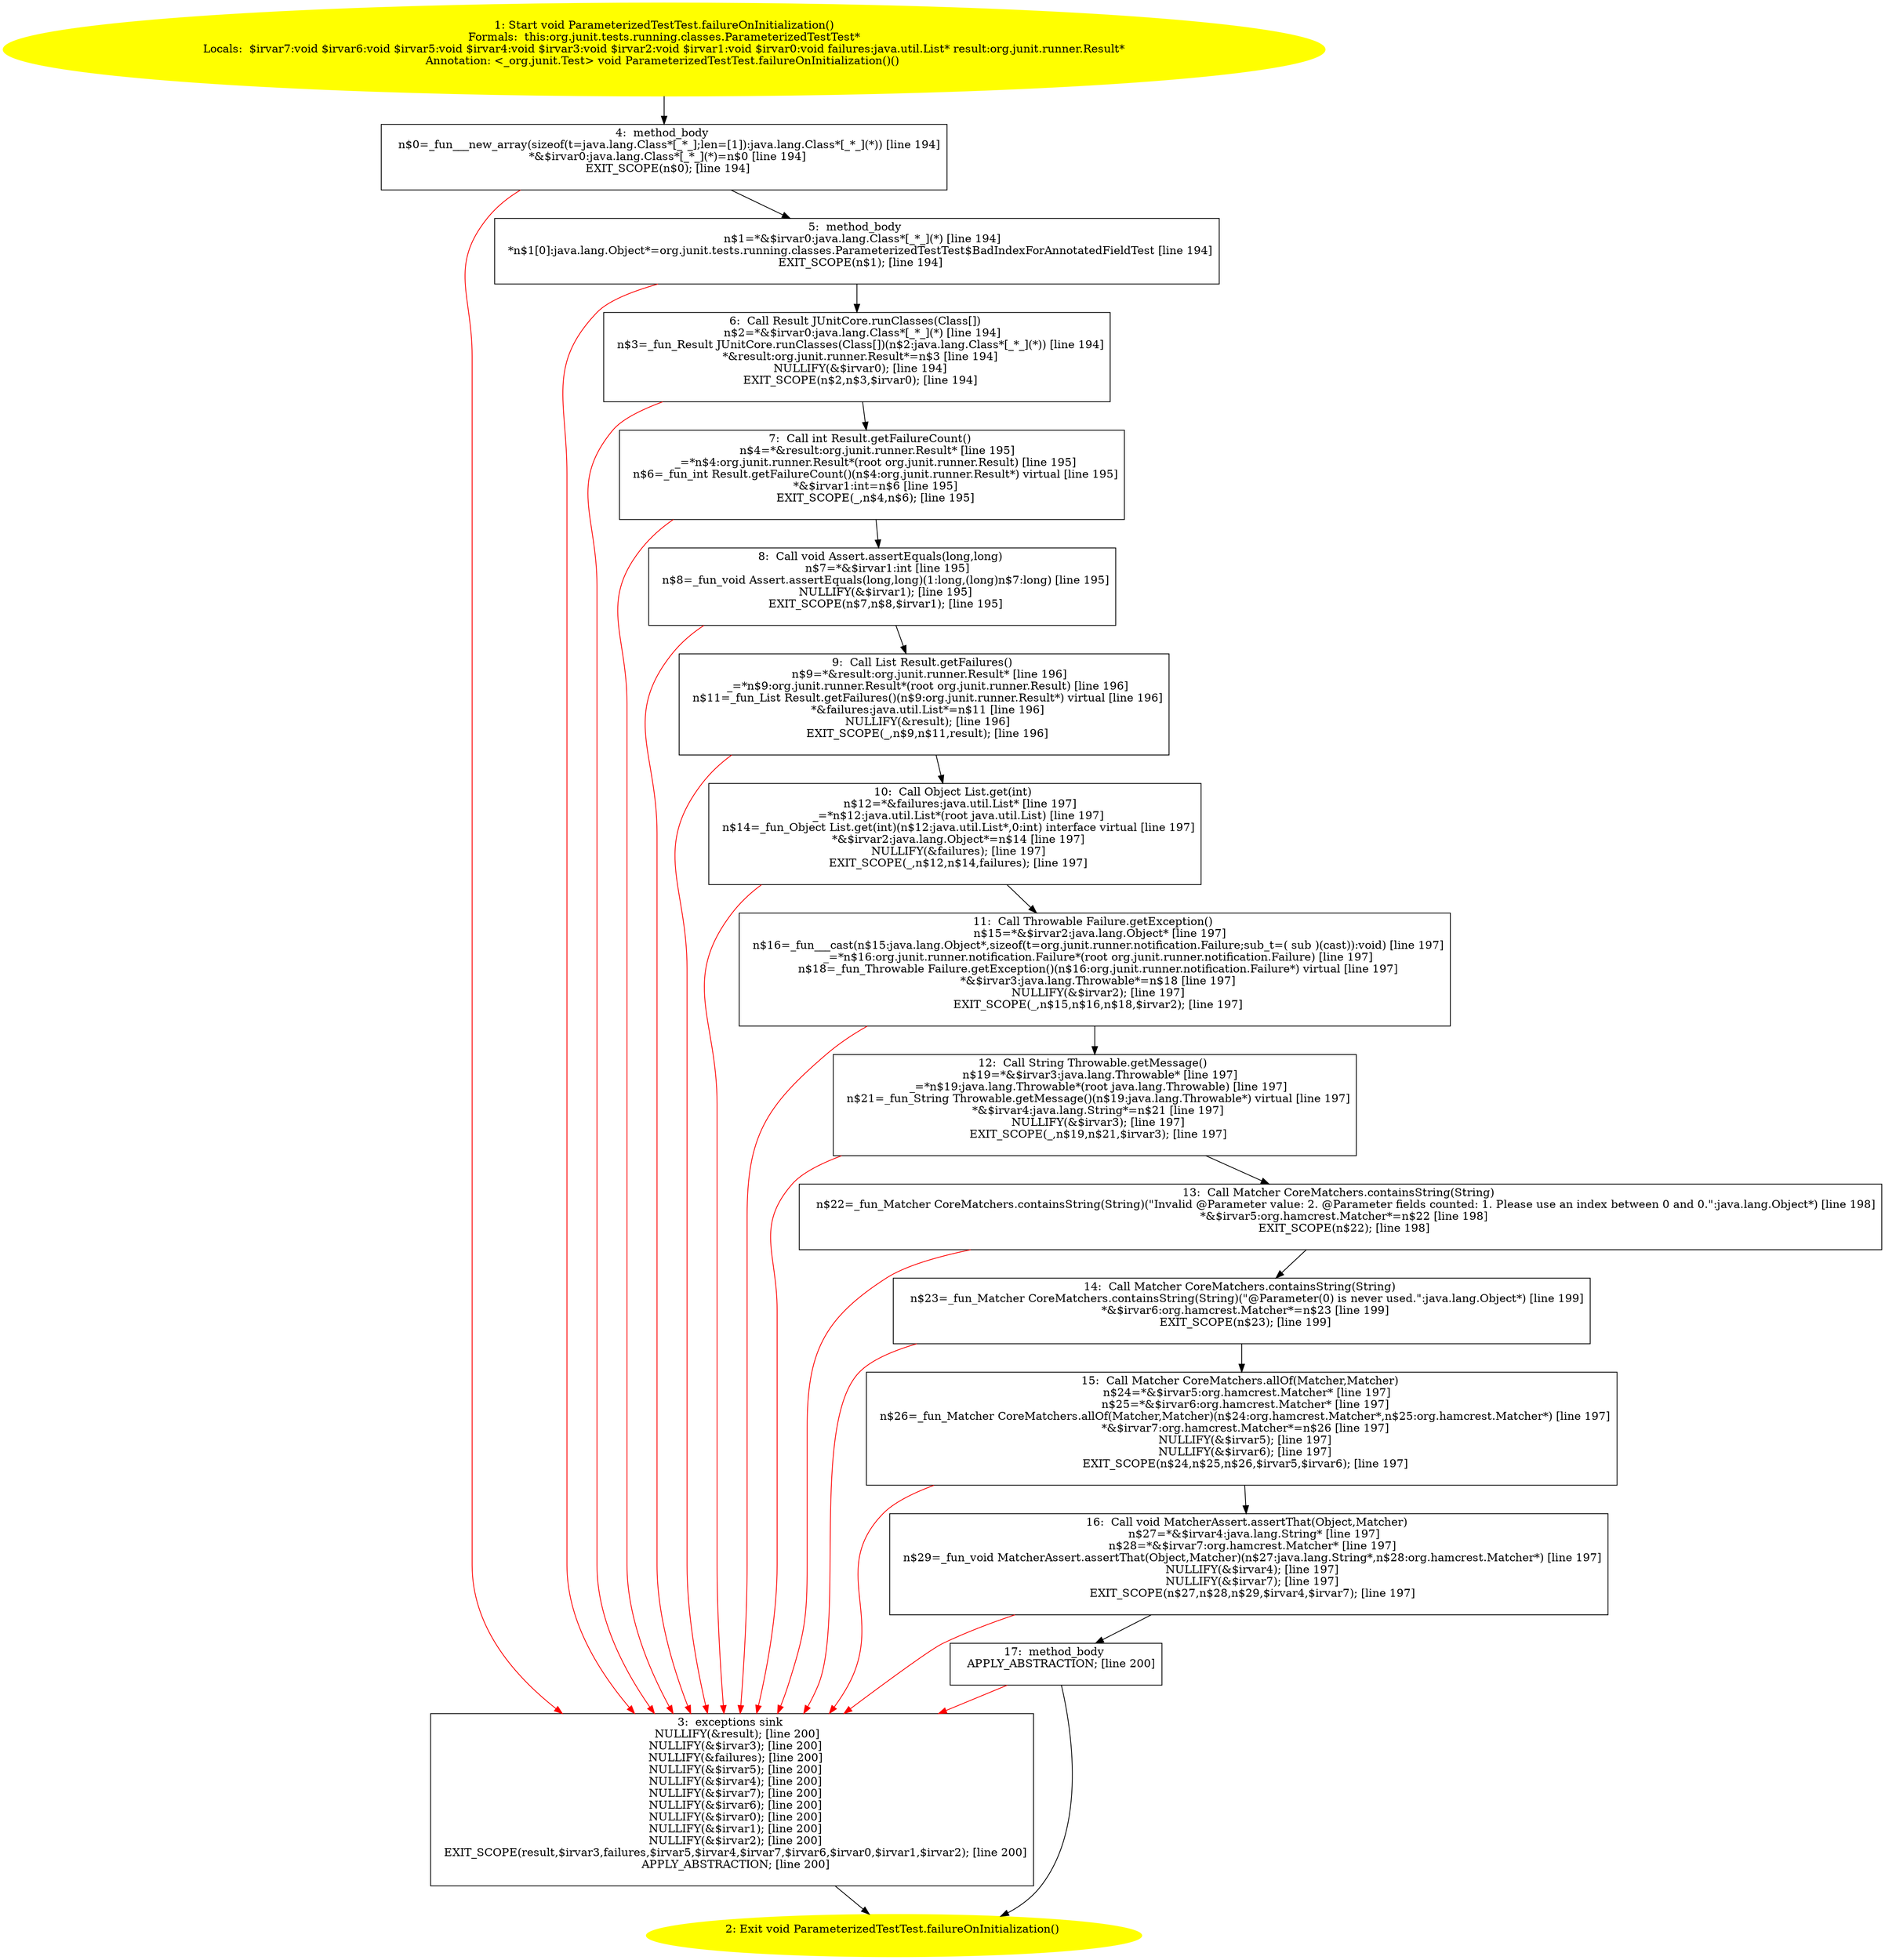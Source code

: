 /* @generated */
digraph cfg {
"org.junit.tests.running.classes.ParameterizedTestTest.failureOnInitialization():void.787a9606de8f715d36fe0aceeb30c685_1" [label="1: Start void ParameterizedTestTest.failureOnInitialization()\nFormals:  this:org.junit.tests.running.classes.ParameterizedTestTest*\nLocals:  $irvar7:void $irvar6:void $irvar5:void $irvar4:void $irvar3:void $irvar2:void $irvar1:void $irvar0:void failures:java.util.List* result:org.junit.runner.Result*\nAnnotation: <_org.junit.Test> void ParameterizedTestTest.failureOnInitialization()() \n  " color=yellow style=filled]
	

	 "org.junit.tests.running.classes.ParameterizedTestTest.failureOnInitialization():void.787a9606de8f715d36fe0aceeb30c685_1" -> "org.junit.tests.running.classes.ParameterizedTestTest.failureOnInitialization():void.787a9606de8f715d36fe0aceeb30c685_4" ;
"org.junit.tests.running.classes.ParameterizedTestTest.failureOnInitialization():void.787a9606de8f715d36fe0aceeb30c685_2" [label="2: Exit void ParameterizedTestTest.failureOnInitialization() \n  " color=yellow style=filled]
	

"org.junit.tests.running.classes.ParameterizedTestTest.failureOnInitialization():void.787a9606de8f715d36fe0aceeb30c685_3" [label="3:  exceptions sink \n   NULLIFY(&result); [line 200]\n  NULLIFY(&$irvar3); [line 200]\n  NULLIFY(&failures); [line 200]\n  NULLIFY(&$irvar5); [line 200]\n  NULLIFY(&$irvar4); [line 200]\n  NULLIFY(&$irvar7); [line 200]\n  NULLIFY(&$irvar6); [line 200]\n  NULLIFY(&$irvar0); [line 200]\n  NULLIFY(&$irvar1); [line 200]\n  NULLIFY(&$irvar2); [line 200]\n  EXIT_SCOPE(result,$irvar3,failures,$irvar5,$irvar4,$irvar7,$irvar6,$irvar0,$irvar1,$irvar2); [line 200]\n  APPLY_ABSTRACTION; [line 200]\n " shape="box"]
	

	 "org.junit.tests.running.classes.ParameterizedTestTest.failureOnInitialization():void.787a9606de8f715d36fe0aceeb30c685_3" -> "org.junit.tests.running.classes.ParameterizedTestTest.failureOnInitialization():void.787a9606de8f715d36fe0aceeb30c685_2" ;
"org.junit.tests.running.classes.ParameterizedTestTest.failureOnInitialization():void.787a9606de8f715d36fe0aceeb30c685_4" [label="4:  method_body \n   n$0=_fun___new_array(sizeof(t=java.lang.Class*[_*_];len=[1]):java.lang.Class*[_*_](*)) [line 194]\n  *&$irvar0:java.lang.Class*[_*_](*)=n$0 [line 194]\n  EXIT_SCOPE(n$0); [line 194]\n " shape="box"]
	

	 "org.junit.tests.running.classes.ParameterizedTestTest.failureOnInitialization():void.787a9606de8f715d36fe0aceeb30c685_4" -> "org.junit.tests.running.classes.ParameterizedTestTest.failureOnInitialization():void.787a9606de8f715d36fe0aceeb30c685_5" ;
	 "org.junit.tests.running.classes.ParameterizedTestTest.failureOnInitialization():void.787a9606de8f715d36fe0aceeb30c685_4" -> "org.junit.tests.running.classes.ParameterizedTestTest.failureOnInitialization():void.787a9606de8f715d36fe0aceeb30c685_3" [color="red" ];
"org.junit.tests.running.classes.ParameterizedTestTest.failureOnInitialization():void.787a9606de8f715d36fe0aceeb30c685_5" [label="5:  method_body \n   n$1=*&$irvar0:java.lang.Class*[_*_](*) [line 194]\n  *n$1[0]:java.lang.Object*=org.junit.tests.running.classes.ParameterizedTestTest$BadIndexForAnnotatedFieldTest [line 194]\n  EXIT_SCOPE(n$1); [line 194]\n " shape="box"]
	

	 "org.junit.tests.running.classes.ParameterizedTestTest.failureOnInitialization():void.787a9606de8f715d36fe0aceeb30c685_5" -> "org.junit.tests.running.classes.ParameterizedTestTest.failureOnInitialization():void.787a9606de8f715d36fe0aceeb30c685_6" ;
	 "org.junit.tests.running.classes.ParameterizedTestTest.failureOnInitialization():void.787a9606de8f715d36fe0aceeb30c685_5" -> "org.junit.tests.running.classes.ParameterizedTestTest.failureOnInitialization():void.787a9606de8f715d36fe0aceeb30c685_3" [color="red" ];
"org.junit.tests.running.classes.ParameterizedTestTest.failureOnInitialization():void.787a9606de8f715d36fe0aceeb30c685_6" [label="6:  Call Result JUnitCore.runClasses(Class[]) \n   n$2=*&$irvar0:java.lang.Class*[_*_](*) [line 194]\n  n$3=_fun_Result JUnitCore.runClasses(Class[])(n$2:java.lang.Class*[_*_](*)) [line 194]\n  *&result:org.junit.runner.Result*=n$3 [line 194]\n  NULLIFY(&$irvar0); [line 194]\n  EXIT_SCOPE(n$2,n$3,$irvar0); [line 194]\n " shape="box"]
	

	 "org.junit.tests.running.classes.ParameterizedTestTest.failureOnInitialization():void.787a9606de8f715d36fe0aceeb30c685_6" -> "org.junit.tests.running.classes.ParameterizedTestTest.failureOnInitialization():void.787a9606de8f715d36fe0aceeb30c685_7" ;
	 "org.junit.tests.running.classes.ParameterizedTestTest.failureOnInitialization():void.787a9606de8f715d36fe0aceeb30c685_6" -> "org.junit.tests.running.classes.ParameterizedTestTest.failureOnInitialization():void.787a9606de8f715d36fe0aceeb30c685_3" [color="red" ];
"org.junit.tests.running.classes.ParameterizedTestTest.failureOnInitialization():void.787a9606de8f715d36fe0aceeb30c685_7" [label="7:  Call int Result.getFailureCount() \n   n$4=*&result:org.junit.runner.Result* [line 195]\n  _=*n$4:org.junit.runner.Result*(root org.junit.runner.Result) [line 195]\n  n$6=_fun_int Result.getFailureCount()(n$4:org.junit.runner.Result*) virtual [line 195]\n  *&$irvar1:int=n$6 [line 195]\n  EXIT_SCOPE(_,n$4,n$6); [line 195]\n " shape="box"]
	

	 "org.junit.tests.running.classes.ParameterizedTestTest.failureOnInitialization():void.787a9606de8f715d36fe0aceeb30c685_7" -> "org.junit.tests.running.classes.ParameterizedTestTest.failureOnInitialization():void.787a9606de8f715d36fe0aceeb30c685_8" ;
	 "org.junit.tests.running.classes.ParameterizedTestTest.failureOnInitialization():void.787a9606de8f715d36fe0aceeb30c685_7" -> "org.junit.tests.running.classes.ParameterizedTestTest.failureOnInitialization():void.787a9606de8f715d36fe0aceeb30c685_3" [color="red" ];
"org.junit.tests.running.classes.ParameterizedTestTest.failureOnInitialization():void.787a9606de8f715d36fe0aceeb30c685_8" [label="8:  Call void Assert.assertEquals(long,long) \n   n$7=*&$irvar1:int [line 195]\n  n$8=_fun_void Assert.assertEquals(long,long)(1:long,(long)n$7:long) [line 195]\n  NULLIFY(&$irvar1); [line 195]\n  EXIT_SCOPE(n$7,n$8,$irvar1); [line 195]\n " shape="box"]
	

	 "org.junit.tests.running.classes.ParameterizedTestTest.failureOnInitialization():void.787a9606de8f715d36fe0aceeb30c685_8" -> "org.junit.tests.running.classes.ParameterizedTestTest.failureOnInitialization():void.787a9606de8f715d36fe0aceeb30c685_9" ;
	 "org.junit.tests.running.classes.ParameterizedTestTest.failureOnInitialization():void.787a9606de8f715d36fe0aceeb30c685_8" -> "org.junit.tests.running.classes.ParameterizedTestTest.failureOnInitialization():void.787a9606de8f715d36fe0aceeb30c685_3" [color="red" ];
"org.junit.tests.running.classes.ParameterizedTestTest.failureOnInitialization():void.787a9606de8f715d36fe0aceeb30c685_9" [label="9:  Call List Result.getFailures() \n   n$9=*&result:org.junit.runner.Result* [line 196]\n  _=*n$9:org.junit.runner.Result*(root org.junit.runner.Result) [line 196]\n  n$11=_fun_List Result.getFailures()(n$9:org.junit.runner.Result*) virtual [line 196]\n  *&failures:java.util.List*=n$11 [line 196]\n  NULLIFY(&result); [line 196]\n  EXIT_SCOPE(_,n$9,n$11,result); [line 196]\n " shape="box"]
	

	 "org.junit.tests.running.classes.ParameterizedTestTest.failureOnInitialization():void.787a9606de8f715d36fe0aceeb30c685_9" -> "org.junit.tests.running.classes.ParameterizedTestTest.failureOnInitialization():void.787a9606de8f715d36fe0aceeb30c685_10" ;
	 "org.junit.tests.running.classes.ParameterizedTestTest.failureOnInitialization():void.787a9606de8f715d36fe0aceeb30c685_9" -> "org.junit.tests.running.classes.ParameterizedTestTest.failureOnInitialization():void.787a9606de8f715d36fe0aceeb30c685_3" [color="red" ];
"org.junit.tests.running.classes.ParameterizedTestTest.failureOnInitialization():void.787a9606de8f715d36fe0aceeb30c685_10" [label="10:  Call Object List.get(int) \n   n$12=*&failures:java.util.List* [line 197]\n  _=*n$12:java.util.List*(root java.util.List) [line 197]\n  n$14=_fun_Object List.get(int)(n$12:java.util.List*,0:int) interface virtual [line 197]\n  *&$irvar2:java.lang.Object*=n$14 [line 197]\n  NULLIFY(&failures); [line 197]\n  EXIT_SCOPE(_,n$12,n$14,failures); [line 197]\n " shape="box"]
	

	 "org.junit.tests.running.classes.ParameterizedTestTest.failureOnInitialization():void.787a9606de8f715d36fe0aceeb30c685_10" -> "org.junit.tests.running.classes.ParameterizedTestTest.failureOnInitialization():void.787a9606de8f715d36fe0aceeb30c685_11" ;
	 "org.junit.tests.running.classes.ParameterizedTestTest.failureOnInitialization():void.787a9606de8f715d36fe0aceeb30c685_10" -> "org.junit.tests.running.classes.ParameterizedTestTest.failureOnInitialization():void.787a9606de8f715d36fe0aceeb30c685_3" [color="red" ];
"org.junit.tests.running.classes.ParameterizedTestTest.failureOnInitialization():void.787a9606de8f715d36fe0aceeb30c685_11" [label="11:  Call Throwable Failure.getException() \n   n$15=*&$irvar2:java.lang.Object* [line 197]\n  n$16=_fun___cast(n$15:java.lang.Object*,sizeof(t=org.junit.runner.notification.Failure;sub_t=( sub )(cast)):void) [line 197]\n  _=*n$16:org.junit.runner.notification.Failure*(root org.junit.runner.notification.Failure) [line 197]\n  n$18=_fun_Throwable Failure.getException()(n$16:org.junit.runner.notification.Failure*) virtual [line 197]\n  *&$irvar3:java.lang.Throwable*=n$18 [line 197]\n  NULLIFY(&$irvar2); [line 197]\n  EXIT_SCOPE(_,n$15,n$16,n$18,$irvar2); [line 197]\n " shape="box"]
	

	 "org.junit.tests.running.classes.ParameterizedTestTest.failureOnInitialization():void.787a9606de8f715d36fe0aceeb30c685_11" -> "org.junit.tests.running.classes.ParameterizedTestTest.failureOnInitialization():void.787a9606de8f715d36fe0aceeb30c685_12" ;
	 "org.junit.tests.running.classes.ParameterizedTestTest.failureOnInitialization():void.787a9606de8f715d36fe0aceeb30c685_11" -> "org.junit.tests.running.classes.ParameterizedTestTest.failureOnInitialization():void.787a9606de8f715d36fe0aceeb30c685_3" [color="red" ];
"org.junit.tests.running.classes.ParameterizedTestTest.failureOnInitialization():void.787a9606de8f715d36fe0aceeb30c685_12" [label="12:  Call String Throwable.getMessage() \n   n$19=*&$irvar3:java.lang.Throwable* [line 197]\n  _=*n$19:java.lang.Throwable*(root java.lang.Throwable) [line 197]\n  n$21=_fun_String Throwable.getMessage()(n$19:java.lang.Throwable*) virtual [line 197]\n  *&$irvar4:java.lang.String*=n$21 [line 197]\n  NULLIFY(&$irvar3); [line 197]\n  EXIT_SCOPE(_,n$19,n$21,$irvar3); [line 197]\n " shape="box"]
	

	 "org.junit.tests.running.classes.ParameterizedTestTest.failureOnInitialization():void.787a9606de8f715d36fe0aceeb30c685_12" -> "org.junit.tests.running.classes.ParameterizedTestTest.failureOnInitialization():void.787a9606de8f715d36fe0aceeb30c685_13" ;
	 "org.junit.tests.running.classes.ParameterizedTestTest.failureOnInitialization():void.787a9606de8f715d36fe0aceeb30c685_12" -> "org.junit.tests.running.classes.ParameterizedTestTest.failureOnInitialization():void.787a9606de8f715d36fe0aceeb30c685_3" [color="red" ];
"org.junit.tests.running.classes.ParameterizedTestTest.failureOnInitialization():void.787a9606de8f715d36fe0aceeb30c685_13" [label="13:  Call Matcher CoreMatchers.containsString(String) \n   n$22=_fun_Matcher CoreMatchers.containsString(String)(\"Invalid @Parameter value: 2. @Parameter fields counted: 1. Please use an index between 0 and 0.\":java.lang.Object*) [line 198]\n  *&$irvar5:org.hamcrest.Matcher*=n$22 [line 198]\n  EXIT_SCOPE(n$22); [line 198]\n " shape="box"]
	

	 "org.junit.tests.running.classes.ParameterizedTestTest.failureOnInitialization():void.787a9606de8f715d36fe0aceeb30c685_13" -> "org.junit.tests.running.classes.ParameterizedTestTest.failureOnInitialization():void.787a9606de8f715d36fe0aceeb30c685_14" ;
	 "org.junit.tests.running.classes.ParameterizedTestTest.failureOnInitialization():void.787a9606de8f715d36fe0aceeb30c685_13" -> "org.junit.tests.running.classes.ParameterizedTestTest.failureOnInitialization():void.787a9606de8f715d36fe0aceeb30c685_3" [color="red" ];
"org.junit.tests.running.classes.ParameterizedTestTest.failureOnInitialization():void.787a9606de8f715d36fe0aceeb30c685_14" [label="14:  Call Matcher CoreMatchers.containsString(String) \n   n$23=_fun_Matcher CoreMatchers.containsString(String)(\"@Parameter(0) is never used.\":java.lang.Object*) [line 199]\n  *&$irvar6:org.hamcrest.Matcher*=n$23 [line 199]\n  EXIT_SCOPE(n$23); [line 199]\n " shape="box"]
	

	 "org.junit.tests.running.classes.ParameterizedTestTest.failureOnInitialization():void.787a9606de8f715d36fe0aceeb30c685_14" -> "org.junit.tests.running.classes.ParameterizedTestTest.failureOnInitialization():void.787a9606de8f715d36fe0aceeb30c685_15" ;
	 "org.junit.tests.running.classes.ParameterizedTestTest.failureOnInitialization():void.787a9606de8f715d36fe0aceeb30c685_14" -> "org.junit.tests.running.classes.ParameterizedTestTest.failureOnInitialization():void.787a9606de8f715d36fe0aceeb30c685_3" [color="red" ];
"org.junit.tests.running.classes.ParameterizedTestTest.failureOnInitialization():void.787a9606de8f715d36fe0aceeb30c685_15" [label="15:  Call Matcher CoreMatchers.allOf(Matcher,Matcher) \n   n$24=*&$irvar5:org.hamcrest.Matcher* [line 197]\n  n$25=*&$irvar6:org.hamcrest.Matcher* [line 197]\n  n$26=_fun_Matcher CoreMatchers.allOf(Matcher,Matcher)(n$24:org.hamcrest.Matcher*,n$25:org.hamcrest.Matcher*) [line 197]\n  *&$irvar7:org.hamcrest.Matcher*=n$26 [line 197]\n  NULLIFY(&$irvar5); [line 197]\n  NULLIFY(&$irvar6); [line 197]\n  EXIT_SCOPE(n$24,n$25,n$26,$irvar5,$irvar6); [line 197]\n " shape="box"]
	

	 "org.junit.tests.running.classes.ParameterizedTestTest.failureOnInitialization():void.787a9606de8f715d36fe0aceeb30c685_15" -> "org.junit.tests.running.classes.ParameterizedTestTest.failureOnInitialization():void.787a9606de8f715d36fe0aceeb30c685_16" ;
	 "org.junit.tests.running.classes.ParameterizedTestTest.failureOnInitialization():void.787a9606de8f715d36fe0aceeb30c685_15" -> "org.junit.tests.running.classes.ParameterizedTestTest.failureOnInitialization():void.787a9606de8f715d36fe0aceeb30c685_3" [color="red" ];
"org.junit.tests.running.classes.ParameterizedTestTest.failureOnInitialization():void.787a9606de8f715d36fe0aceeb30c685_16" [label="16:  Call void MatcherAssert.assertThat(Object,Matcher) \n   n$27=*&$irvar4:java.lang.String* [line 197]\n  n$28=*&$irvar7:org.hamcrest.Matcher* [line 197]\n  n$29=_fun_void MatcherAssert.assertThat(Object,Matcher)(n$27:java.lang.String*,n$28:org.hamcrest.Matcher*) [line 197]\n  NULLIFY(&$irvar4); [line 197]\n  NULLIFY(&$irvar7); [line 197]\n  EXIT_SCOPE(n$27,n$28,n$29,$irvar4,$irvar7); [line 197]\n " shape="box"]
	

	 "org.junit.tests.running.classes.ParameterizedTestTest.failureOnInitialization():void.787a9606de8f715d36fe0aceeb30c685_16" -> "org.junit.tests.running.classes.ParameterizedTestTest.failureOnInitialization():void.787a9606de8f715d36fe0aceeb30c685_17" ;
	 "org.junit.tests.running.classes.ParameterizedTestTest.failureOnInitialization():void.787a9606de8f715d36fe0aceeb30c685_16" -> "org.junit.tests.running.classes.ParameterizedTestTest.failureOnInitialization():void.787a9606de8f715d36fe0aceeb30c685_3" [color="red" ];
"org.junit.tests.running.classes.ParameterizedTestTest.failureOnInitialization():void.787a9606de8f715d36fe0aceeb30c685_17" [label="17:  method_body \n   APPLY_ABSTRACTION; [line 200]\n " shape="box"]
	

	 "org.junit.tests.running.classes.ParameterizedTestTest.failureOnInitialization():void.787a9606de8f715d36fe0aceeb30c685_17" -> "org.junit.tests.running.classes.ParameterizedTestTest.failureOnInitialization():void.787a9606de8f715d36fe0aceeb30c685_2" ;
	 "org.junit.tests.running.classes.ParameterizedTestTest.failureOnInitialization():void.787a9606de8f715d36fe0aceeb30c685_17" -> "org.junit.tests.running.classes.ParameterizedTestTest.failureOnInitialization():void.787a9606de8f715d36fe0aceeb30c685_3" [color="red" ];
}
